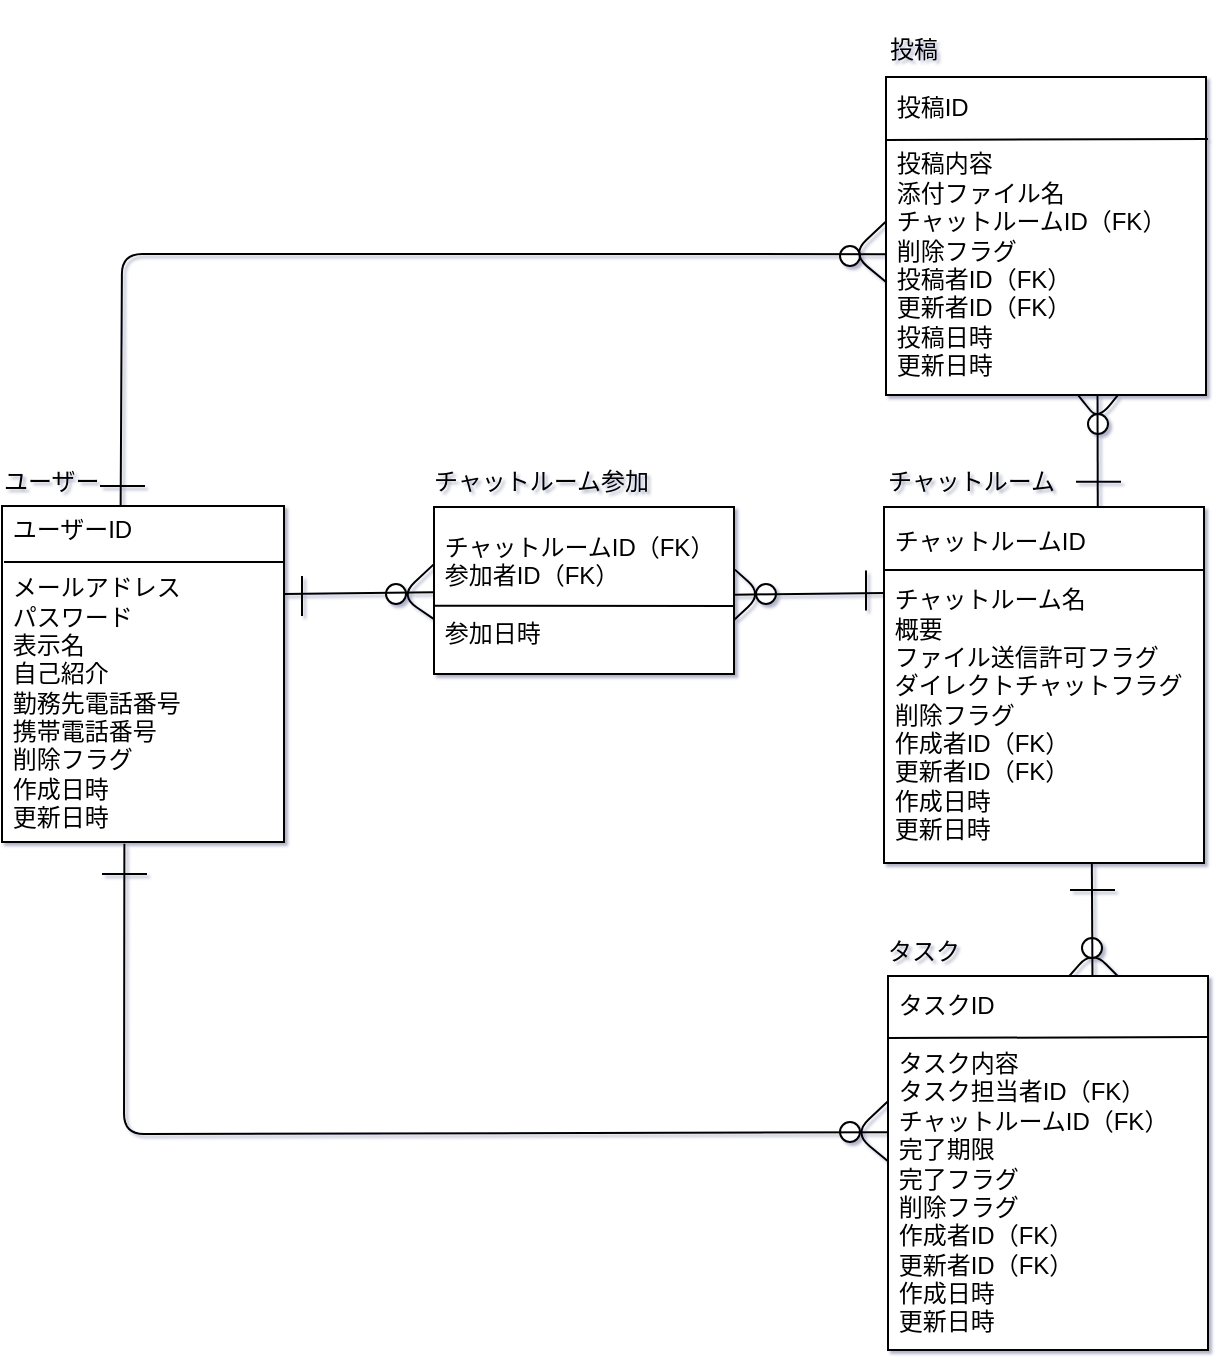 <mxfile version="13.1.3">
    <diagram id="6hGFLwfOUW9BJ-s0fimq" name="Page-1">
        <mxGraphModel dx="476" dy="715" grid="1" gridSize="10" guides="1" tooltips="1" connect="0" arrows="1" fold="1" page="1" pageScale="1" pageWidth="1169" pageHeight="827" math="0" shadow="1">
            <root>
                <mxCell id="0"/>
                <mxCell id="1" parent="0"/>
                <mxCell id="89" value="" style="ellipse;whiteSpace=wrap;html=1;aspect=fixed;" vertex="1" parent="1">
                    <mxGeometry x="479" y="594" width="10" height="10" as="geometry"/>
                </mxCell>
                <mxCell id="90" value="" style="endArrow=none;html=1;entryX=-0.001;entryY=0.32;entryDx=0;entryDy=0;entryPerimeter=0;exitX=0.002;exitY=0.646;exitDx=0;exitDy=0;exitPerimeter=0;" edge="1" parent="1">
                    <mxGeometry width="50" height="50" relative="1" as="geometry">
                        <mxPoint x="503.47" y="614.004" as="sourcePoint"/>
                        <mxPoint x="502.85" y="583.79" as="targetPoint"/>
                        <Array as="points">
                            <mxPoint x="486" y="599.61"/>
                        </Array>
                    </mxGeometry>
                </mxCell>
                <mxCell id="87" value="" style="endArrow=none;html=1;entryX=0.55;entryY=0.004;entryDx=0;entryDy=0;entryPerimeter=0;exitX=0.803;exitY=0.004;exitDx=0;exitDy=0;exitPerimeter=0;" edge="1" parent="1">
                    <mxGeometry width="50" height="50" relative="1" as="geometry">
                        <mxPoint x="626.48" y="529.748" as="sourcePoint"/>
                        <mxPoint x="586" y="529.748" as="targetPoint"/>
                        <Array as="points">
                            <mxPoint x="605" y="508"/>
                        </Array>
                    </mxGeometry>
                </mxCell>
                <mxCell id="84" value="" style="ellipse;whiteSpace=wrap;html=1;aspect=fixed;" vertex="1" parent="1">
                    <mxGeometry x="603" y="240" width="10" height="10" as="geometry"/>
                </mxCell>
                <mxCell id="81" value="" style="endArrow=none;html=1;exitX=0.767;exitY=1.008;exitDx=0;exitDy=0;exitPerimeter=0;entryX=0.57;entryY=0.997;entryDx=0;entryDy=0;entryPerimeter=0;" edge="1" parent="1">
                    <mxGeometry width="50" height="50" relative="1" as="geometry">
                        <mxPoint x="622.92" y="224.272" as="sourcePoint"/>
                        <mxPoint x="592.2" y="223.023" as="targetPoint"/>
                        <Array as="points">
                            <mxPoint x="608" y="243"/>
                            <mxPoint x="600" y="233"/>
                        </Array>
                    </mxGeometry>
                </mxCell>
                <mxCell id="79" value="" style="ellipse;whiteSpace=wrap;html=1;aspect=fixed;" vertex="1" parent="1">
                    <mxGeometry x="437" y="325" width="10" height="10" as="geometry"/>
                </mxCell>
                <mxCell id="70" value="&lt;font style=&quot;font-size: 12px&quot;&gt;タスク&lt;/font&gt;" style="text;strokeColor=none;fillColor=none;html=1;fontSize=24;fontStyle=0;verticalAlign=middle;align=left;" parent="1" vertex="1">
                    <mxGeometry x="501" y="485" width="49" height="40" as="geometry"/>
                </mxCell>
                <mxCell id="61" value="" style="ellipse;whiteSpace=wrap;html=1;aspect=fixed;" parent="1" vertex="1">
                    <mxGeometry x="479" y="156" width="10" height="10" as="geometry"/>
                </mxCell>
                <mxCell id="64" value="" style="endArrow=none;html=1;entryX=0.006;entryY=0.557;entryDx=0;entryDy=0;entryPerimeter=0;exitX=0.603;exitY=1.011;exitDx=0;exitDy=0;exitPerimeter=0;" parent="1" edge="1" target="18" source="66">
                    <mxGeometry width="50" height="50" relative="1" as="geometry">
                        <mxPoint x="396.909" y="285.5" as="sourcePoint"/>
                        <mxPoint x="396.84" y="230.659" as="targetPoint"/>
                        <Array as="points">
                            <mxPoint x="120" y="160"/>
                        </Array>
                    </mxGeometry>
                </mxCell>
                <mxCell id="41" value="" style="ellipse;whiteSpace=wrap;html=1;aspect=fixed;" parent="1" vertex="1">
                    <mxGeometry x="252" y="325" width="10" height="10" as="geometry"/>
                </mxCell>
                <mxCell id="29" value="" style="endArrow=none;html=1;exitX=-0.003;exitY=0.418;exitDx=0;exitDy=0;exitPerimeter=0;entryX=0.434;entryY=1.005;entryDx=0;entryDy=0;entryPerimeter=0;" parent="1" source="30" edge="1" target="2">
                    <mxGeometry width="50" height="50" relative="1" as="geometry">
                        <mxPoint x="355" y="524.5" as="sourcePoint"/>
                        <mxPoint x="160" y="464" as="targetPoint"/>
                        <Array as="points">
                            <mxPoint x="121" y="600"/>
                        </Array>
                    </mxGeometry>
                </mxCell>
                <mxCell id="24" value="" style="endArrow=none;html=1;" parent="1" edge="1" target="15">
                    <mxGeometry width="50" height="50" relative="1" as="geometry">
                        <mxPoint x="201" y="330" as="sourcePoint"/>
                        <mxPoint x="275" y="330" as="targetPoint"/>
                    </mxGeometry>
                </mxCell>
                <mxCell id="18" value="&amp;nbsp;投稿ID&lt;br&gt;&lt;br&gt;&amp;nbsp;投稿内容&lt;br&gt;&amp;nbsp;添付ファイル名&lt;br&gt;&amp;nbsp;チャットルームID（FK）&lt;br&gt;&amp;nbsp;削除フラグ&lt;br&gt;&amp;nbsp;投稿者ID（FK）&lt;br&gt;&amp;nbsp;更新者ID（FK）&lt;br&gt;&amp;nbsp;投稿日時&lt;br&gt;&amp;nbsp;更新日時" style="rounded=0;whiteSpace=wrap;html=1;align=left;" parent="1" vertex="1">
                    <mxGeometry x="502" y="71.5" width="160" height="159" as="geometry"/>
                </mxCell>
                <mxCell id="2" value="&amp;nbsp;ユーザーID&lt;br&gt;&lt;br&gt;&amp;nbsp;メールアドレス&lt;br&gt;&amp;nbsp;パスワード&lt;br&gt;&amp;nbsp;表示名&lt;br&gt;&amp;nbsp;自己紹介&lt;br&gt;&amp;nbsp;勤務先電話番号&lt;br&gt;&amp;nbsp;携帯電話番号&lt;br&gt;&amp;nbsp;削除フラグ&lt;br&gt;&amp;nbsp;作成日時&lt;br&gt;&amp;nbsp;更新日時" style="rounded=0;whiteSpace=wrap;html=1;align=left;" parent="1" vertex="1">
                    <mxGeometry x="60" y="286" width="141" height="168" as="geometry"/>
                </mxCell>
                <mxCell id="12" value="&amp;nbsp;チャットルームID&lt;br&gt;&lt;br&gt;&amp;nbsp;チャットルーム名&lt;br&gt;&amp;nbsp;概要&lt;br&gt;&amp;nbsp;ファイル送信許可フラグ&lt;br&gt;&amp;nbsp;ダイレクトチャットフラグ&lt;br&gt;&amp;nbsp;削除フラグ&lt;br&gt;&amp;nbsp;作成者ID（FK）&lt;br&gt;&amp;nbsp;更新者ID（FK）&lt;br&gt;&amp;nbsp;作成日時&lt;br&gt;&amp;nbsp;更新日時" style="rounded=0;whiteSpace=wrap;html=1;align=left;" parent="1" vertex="1">
                    <mxGeometry x="501" y="286.5" width="160" height="178" as="geometry"/>
                </mxCell>
                <mxCell id="15" value="&amp;nbsp;チャットルームID（FK）&lt;br&gt;&amp;nbsp;参加者ID（FK）&lt;br&gt;&lt;br&gt;&amp;nbsp;参加日時" style="rounded=0;whiteSpace=wrap;html=1;align=left;" parent="1" vertex="1">
                    <mxGeometry x="276" y="286.5" width="150" height="83.5" as="geometry"/>
                </mxCell>
                <mxCell id="3" value="" style="endArrow=none;html=1;entryX=1;entryY=0.207;entryDx=0;entryDy=0;entryPerimeter=0;" parent="1" edge="1">
                    <mxGeometry width="50" height="50" relative="1" as="geometry">
                        <mxPoint x="61" y="314" as="sourcePoint"/>
                        <mxPoint x="201" y="313.98" as="targetPoint"/>
                    </mxGeometry>
                </mxCell>
                <mxCell id="14" value="" style="endArrow=none;html=1;entryX=1.001;entryY=0.177;entryDx=0;entryDy=0;entryPerimeter=0;exitX=-0.001;exitY=0.177;exitDx=0;exitDy=0;exitPerimeter=0;" parent="1" edge="1" target="12" source="12">
                    <mxGeometry width="50" height="50" relative="1" as="geometry">
                        <mxPoint x="510" y="318" as="sourcePoint"/>
                        <mxPoint x="651" y="318" as="targetPoint"/>
                    </mxGeometry>
                </mxCell>
                <mxCell id="20" value="" style="endArrow=none;html=1;" parent="1" edge="1">
                    <mxGeometry width="50" height="50" relative="1" as="geometry">
                        <mxPoint x="502" y="103" as="sourcePoint"/>
                        <mxPoint x="663" y="102.5" as="targetPoint"/>
                    </mxGeometry>
                </mxCell>
                <mxCell id="30" value="&amp;nbsp;タスクID&lt;br&gt;&lt;br&gt;&amp;nbsp;タスク内容&lt;br&gt;&amp;nbsp;タスク担当者ID（FK）&lt;br&gt;&amp;nbsp;チャットルームID（FK）&lt;br&gt;&amp;nbsp;完了期限&lt;br&gt;&amp;nbsp;完了フラグ&lt;br&gt;&amp;nbsp;削除フラグ&lt;br&gt;&amp;nbsp;作成者ID（FK）&lt;br&gt;&amp;nbsp;更新者ID（FK）&lt;br&gt;&amp;nbsp;作成日時&lt;br&gt;&amp;nbsp;更新日時" style="rounded=0;whiteSpace=wrap;html=1;align=left;" parent="1" vertex="1">
                    <mxGeometry x="503" y="521" width="160" height="187" as="geometry"/>
                </mxCell>
                <mxCell id="31" value="" style="endArrow=none;html=1;entryX=0.997;entryY=0.163;entryDx=0;entryDy=0;entryPerimeter=0;" parent="1" edge="1" target="30">
                    <mxGeometry width="50" height="50" relative="1" as="geometry">
                        <mxPoint x="503" y="552.02" as="sourcePoint"/>
                        <mxPoint x="651" y="552" as="targetPoint"/>
                    </mxGeometry>
                </mxCell>
                <mxCell id="38" value="" style="endArrow=none;html=1;" parent="1" edge="1">
                    <mxGeometry width="50" height="50" relative="1" as="geometry">
                        <mxPoint x="210" y="341" as="sourcePoint"/>
                        <mxPoint x="210" y="321" as="targetPoint"/>
                    </mxGeometry>
                </mxCell>
                <mxCell id="39" value="" style="endArrow=none;html=1;entryX=-0.001;entryY=0.32;entryDx=0;entryDy=0;entryPerimeter=0;exitX=0.001;exitY=0.638;exitDx=0;exitDy=0;exitPerimeter=0;" parent="1" edge="1">
                    <mxGeometry width="50" height="50" relative="1" as="geometry">
                        <mxPoint x="276.15" y="342.687" as="sourcePoint"/>
                        <mxPoint x="275.85" y="315.18" as="targetPoint"/>
                        <Array as="points">
                            <mxPoint x="259" y="331"/>
                        </Array>
                    </mxGeometry>
                </mxCell>
                <mxCell id="52" value="" style="endArrow=none;html=1;" parent="1" edge="1">
                    <mxGeometry width="50" height="50" relative="1" as="geometry">
                        <mxPoint x="132.5" y="470" as="sourcePoint"/>
                        <mxPoint x="110" y="470" as="targetPoint"/>
                    </mxGeometry>
                </mxCell>
                <mxCell id="66" value="&lt;font style=&quot;font-size: 12px&quot;&gt;ユーザー&lt;/font&gt;" style="text;strokeColor=none;fillColor=none;html=1;fontSize=24;fontStyle=0;verticalAlign=middle;align=left;" parent="1" vertex="1">
                    <mxGeometry x="59" y="250" width="100" height="40" as="geometry"/>
                </mxCell>
                <mxCell id="67" value="&lt;font style=&quot;font-size: 12px&quot;&gt;投稿&lt;/font&gt;" style="text;strokeColor=none;fillColor=none;html=1;fontSize=24;fontStyle=0;verticalAlign=middle;align=left;" parent="1" vertex="1">
                    <mxGeometry x="502" y="33.5" width="100" height="40" as="geometry"/>
                </mxCell>
                <mxCell id="68" value="&lt;font style=&quot;font-size: 12px&quot;&gt;チャットルーム&lt;/font&gt;" style="text;strokeColor=none;fillColor=none;html=1;fontSize=24;fontStyle=0;verticalAlign=middle;align=left;" parent="1" vertex="1">
                    <mxGeometry x="501" y="250" width="100" height="40" as="geometry"/>
                </mxCell>
                <mxCell id="69" value="&lt;font style=&quot;font-size: 12px&quot;&gt;チャットルーム参加&lt;/font&gt;" style="text;strokeColor=none;fillColor=none;html=1;fontSize=24;fontStyle=0;verticalAlign=middle;align=left;" parent="1" vertex="1">
                    <mxGeometry x="274" y="249.5" width="100" height="40" as="geometry"/>
                </mxCell>
                <mxCell id="71" value="" style="endArrow=none;html=1;entryX=-0.001;entryY=0.32;entryDx=0;entryDy=0;entryPerimeter=0;exitX=0.002;exitY=0.646;exitDx=0;exitDy=0;exitPerimeter=0;" edge="1" parent="1" source="18">
                    <mxGeometry width="50" height="50" relative="1" as="geometry">
                        <mxPoint x="502" y="171.507" as="sourcePoint"/>
                        <mxPoint x="501.7" y="144.0" as="targetPoint"/>
                        <Array as="points">
                            <mxPoint x="484.85" y="159.82"/>
                        </Array>
                    </mxGeometry>
                </mxCell>
                <mxCell id="17" value="" style="endArrow=none;html=1;entryX=0.999;entryY=0.593;entryDx=0;entryDy=0;entryPerimeter=0;" parent="1" edge="1" target="15">
                    <mxGeometry width="50" height="50" relative="1" as="geometry">
                        <mxPoint x="276" y="335.89" as="sourcePoint"/>
                        <mxPoint x="420" y="337" as="targetPoint"/>
                    </mxGeometry>
                </mxCell>
                <mxCell id="72" value="" style="endArrow=none;html=1;" edge="1" parent="1">
                    <mxGeometry width="50" height="50" relative="1" as="geometry">
                        <mxPoint x="131.5" y="276" as="sourcePoint"/>
                        <mxPoint x="109.0" y="276" as="targetPoint"/>
                    </mxGeometry>
                </mxCell>
                <mxCell id="73" value="" style="endArrow=none;html=1;entryX=0.668;entryY=0.003;entryDx=0;entryDy=0;entryPerimeter=0;exitX=0.661;exitY=0.999;exitDx=0;exitDy=0;exitPerimeter=0;" edge="1" parent="1" source="18" target="12">
                    <mxGeometry width="50" height="50" relative="1" as="geometry">
                        <mxPoint x="608" y="253" as="sourcePoint"/>
                        <mxPoint x="661" y="249.505" as="targetPoint"/>
                    </mxGeometry>
                </mxCell>
                <mxCell id="74" value="" style="endArrow=none;html=1;" edge="1" parent="1">
                    <mxGeometry width="50" height="50" relative="1" as="geometry">
                        <mxPoint x="619.5" y="273.86" as="sourcePoint"/>
                        <mxPoint x="597.0" y="273.86" as="targetPoint"/>
                    </mxGeometry>
                </mxCell>
                <mxCell id="75" value="" style="endArrow=none;html=1;" edge="1" parent="1">
                    <mxGeometry width="50" height="50" relative="1" as="geometry">
                        <mxPoint x="616.5" y="478" as="sourcePoint"/>
                        <mxPoint x="594.0" y="478" as="targetPoint"/>
                    </mxGeometry>
                </mxCell>
                <mxCell id="77" value="" style="endArrow=none;html=1;" edge="1" parent="1">
                    <mxGeometry width="50" height="50" relative="1" as="geometry">
                        <mxPoint x="426" y="330.35" as="sourcePoint"/>
                        <mxPoint x="501" y="329.475" as="targetPoint"/>
                    </mxGeometry>
                </mxCell>
                <mxCell id="78" value="" style="endArrow=none;html=1;entryX=1.003;entryY=0.375;entryDx=0;entryDy=0;entryPerimeter=0;" edge="1" parent="1" target="15">
                    <mxGeometry width="50" height="50" relative="1" as="geometry">
                        <mxPoint x="426" y="343" as="sourcePoint"/>
                        <mxPoint x="456.85" y="325.0" as="targetPoint"/>
                        <Array as="points">
                            <mxPoint x="440" y="330"/>
                        </Array>
                    </mxGeometry>
                </mxCell>
                <mxCell id="80" value="" style="endArrow=none;html=1;" edge="1" parent="1">
                    <mxGeometry width="50" height="50" relative="1" as="geometry">
                        <mxPoint x="492" y="338.25" as="sourcePoint"/>
                        <mxPoint x="492" y="318.25" as="targetPoint"/>
                    </mxGeometry>
                </mxCell>
                <mxCell id="82" value="" style="ellipse;whiteSpace=wrap;html=1;aspect=fixed;" vertex="1" parent="1">
                    <mxGeometry x="600" y="502" width="10" height="10" as="geometry"/>
                </mxCell>
                <mxCell id="88" value="" style="endArrow=none;html=1;exitX=0.662;exitY=1.003;exitDx=0;exitDy=0;exitPerimeter=0;entryX=0.639;entryY=0.001;entryDx=0;entryDy=0;entryPerimeter=0;" edge="1" parent="1" target="30">
                    <mxGeometry width="50" height="50" relative="1" as="geometry">
                        <mxPoint x="604.92" y="464.497" as="sourcePoint"/>
                        <mxPoint x="604.88" y="520.554" as="targetPoint"/>
                    </mxGeometry>
                </mxCell>
            </root>
        </mxGraphModel>
    </diagram>
</mxfile>
